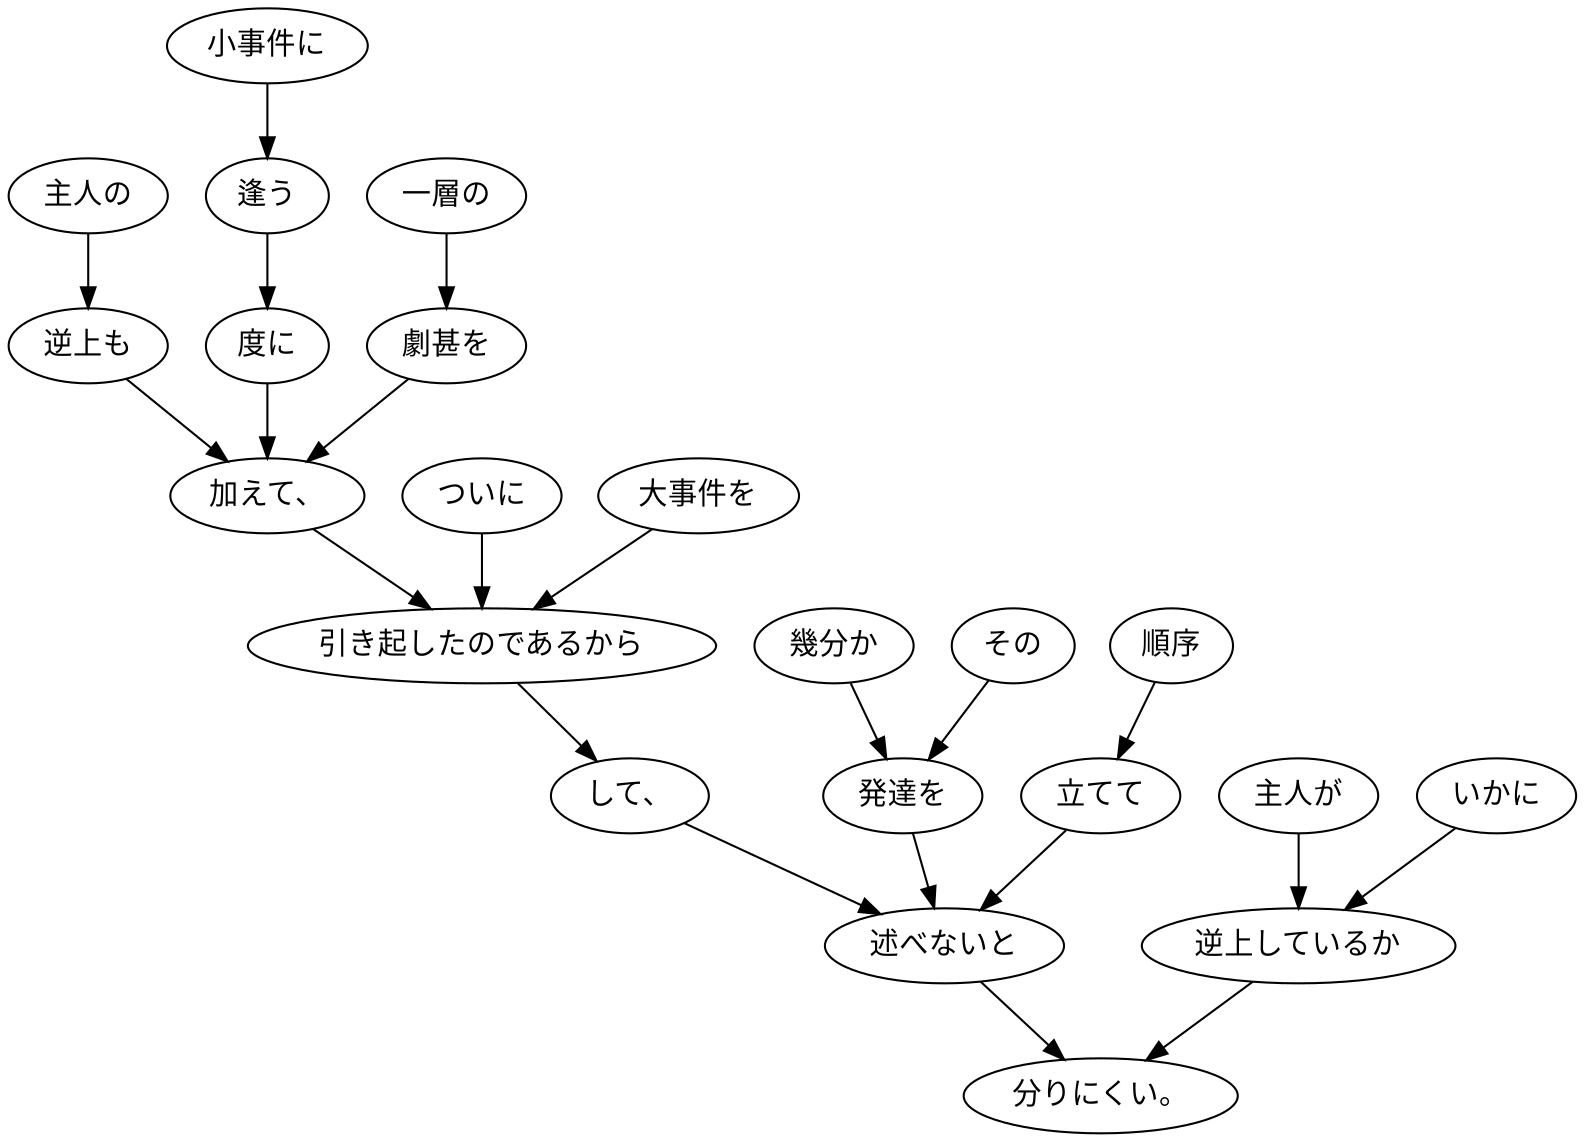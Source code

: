 digraph graph4911 {
	node0 [label="主人の"];
	node1 [label="逆上も"];
	node2 [label="小事件に"];
	node3 [label="逢う"];
	node4 [label="度に"];
	node5 [label="一層の"];
	node6 [label="劇甚を"];
	node7 [label="加えて、"];
	node8 [label="ついに"];
	node9 [label="大事件を"];
	node10 [label="引き起したのであるから"];
	node11 [label="して、"];
	node12 [label="幾分か"];
	node13 [label="その"];
	node14 [label="発達を"];
	node15 [label="順序"];
	node16 [label="立てて"];
	node17 [label="述べないと"];
	node18 [label="主人が"];
	node19 [label="いかに"];
	node20 [label="逆上しているか"];
	node21 [label="分りにくい。"];
	node0 -> node1;
	node1 -> node7;
	node2 -> node3;
	node3 -> node4;
	node4 -> node7;
	node5 -> node6;
	node6 -> node7;
	node7 -> node10;
	node8 -> node10;
	node9 -> node10;
	node10 -> node11;
	node11 -> node17;
	node12 -> node14;
	node13 -> node14;
	node14 -> node17;
	node15 -> node16;
	node16 -> node17;
	node17 -> node21;
	node18 -> node20;
	node19 -> node20;
	node20 -> node21;
}
